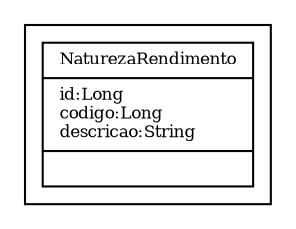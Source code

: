 digraph G{
fontname = "Times-Roman"
fontsize = 8

node [
        fontname = "Times-Roman"
        fontsize = 8
        shape = "record"
]

edge [
        fontname = "Times-Roman"
        fontsize = 8
]

subgraph clusterNATUREZA_DE_RENDIMENTO_PARA_A_DIRF
{
NaturezaRendimento [label = "{NaturezaRendimento|id:Long\lcodigo:Long\ldescricao:String\l|\l}"]
}
}

